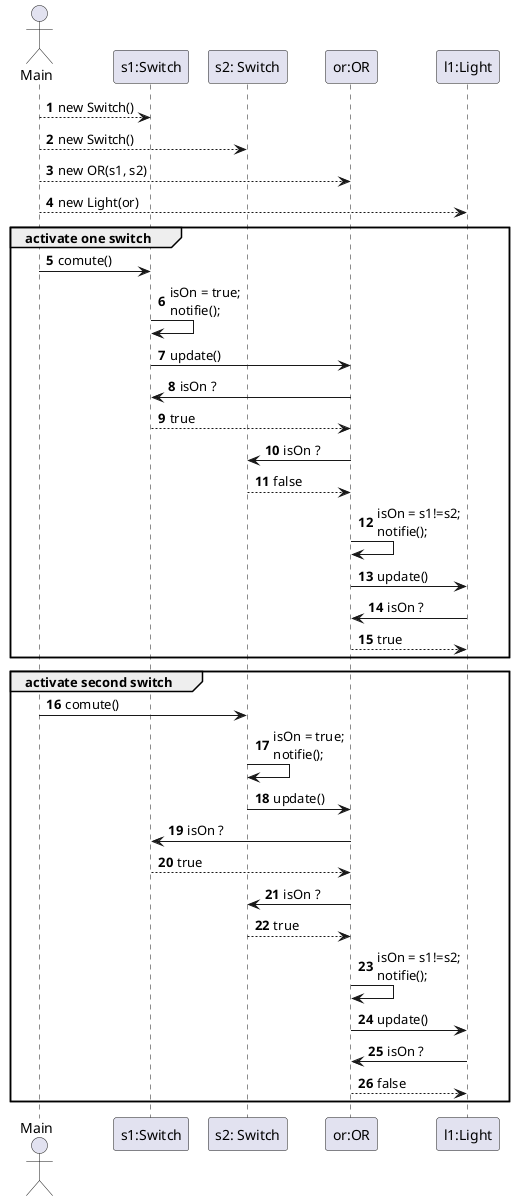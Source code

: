 @startuml

autonumber

actor Main as m
participant "s1:Switch" as s1
participant "s2: Switch" as s2
participant "or:OR" as or
participant "l1:Light" as l1


m --> s1 : new Switch()
m --> s2 : new Switch()
m --> or : new OR(s1, s2)
m --> l1 : new Light(or)

group activate one switch
    m -> s1 : comute()
    s1 -> s1 : isOn = true;\nnotifie();
    s1 -> or : update()
    or -> s1 : isOn ?
    s1 --> or : true
    or -> s2 : isOn ?
    s2 --> or : false
    or -> or : isOn = s1!=s2;\nnotifie();
    or -> l1 : update()
    l1 -> or : isOn ?
    or --> l1 : true
end

group activate second switch
    m -> s2 : comute()
    s2 -> s2 : isOn = true;\nnotifie();
    s2 -> or : update()
    or -> s1 : isOn ?
    s1 --> or : true
    or -> s2 : isOn ?
    s2 --> or : true
    or -> or : isOn = s1!=s2;\nnotifie();
    or -> l1 : update()
    l1 -> or : isOn ?
    or --> l1 : false
end


@enduml
